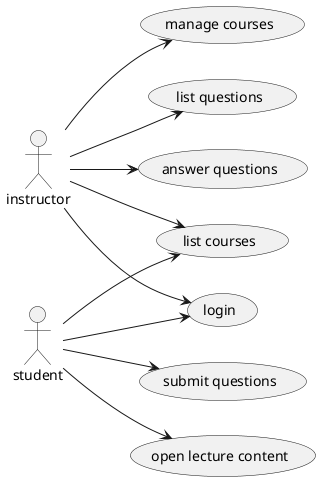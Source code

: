 @startuml use-cases

left to right direction

' actors

:student: as st
:instructor: as tr

' use cases

(login) as (UC1)
(list courses) as (UC2)
(open lecture content) as (UC3)
(submit questions) as (UC4)
(manage courses) as (UC5)
(list questions) as (UC6)
(answer questions) as (UC7)

' student use cases

st --> UC1
st --> UC2
st --> UC3
st --> UC4

' trainer use cases

tr --> UC1
tr --> UC2
tr --> UC5
tr --> UC6
tr --> UC7

@enduml